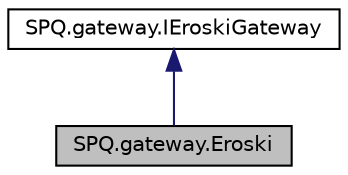 digraph "SPQ.gateway.Eroski"
{
  edge [fontname="Helvetica",fontsize="10",labelfontname="Helvetica",labelfontsize="10"];
  node [fontname="Helvetica",fontsize="10",shape=record];
  Node2 [label="SPQ.gateway.Eroski",height=0.2,width=0.4,color="black", fillcolor="grey75", style="filled", fontcolor="black"];
  Node3 -> Node2 [dir="back",color="midnightblue",fontsize="10",style="solid",fontname="Helvetica"];
  Node3 [label="SPQ.gateway.IEroskiGateway",height=0.2,width=0.4,color="black", fillcolor="white", style="filled",URL="$interface_s_p_q_1_1gateway_1_1_i_eroski_gateway.html"];
}
